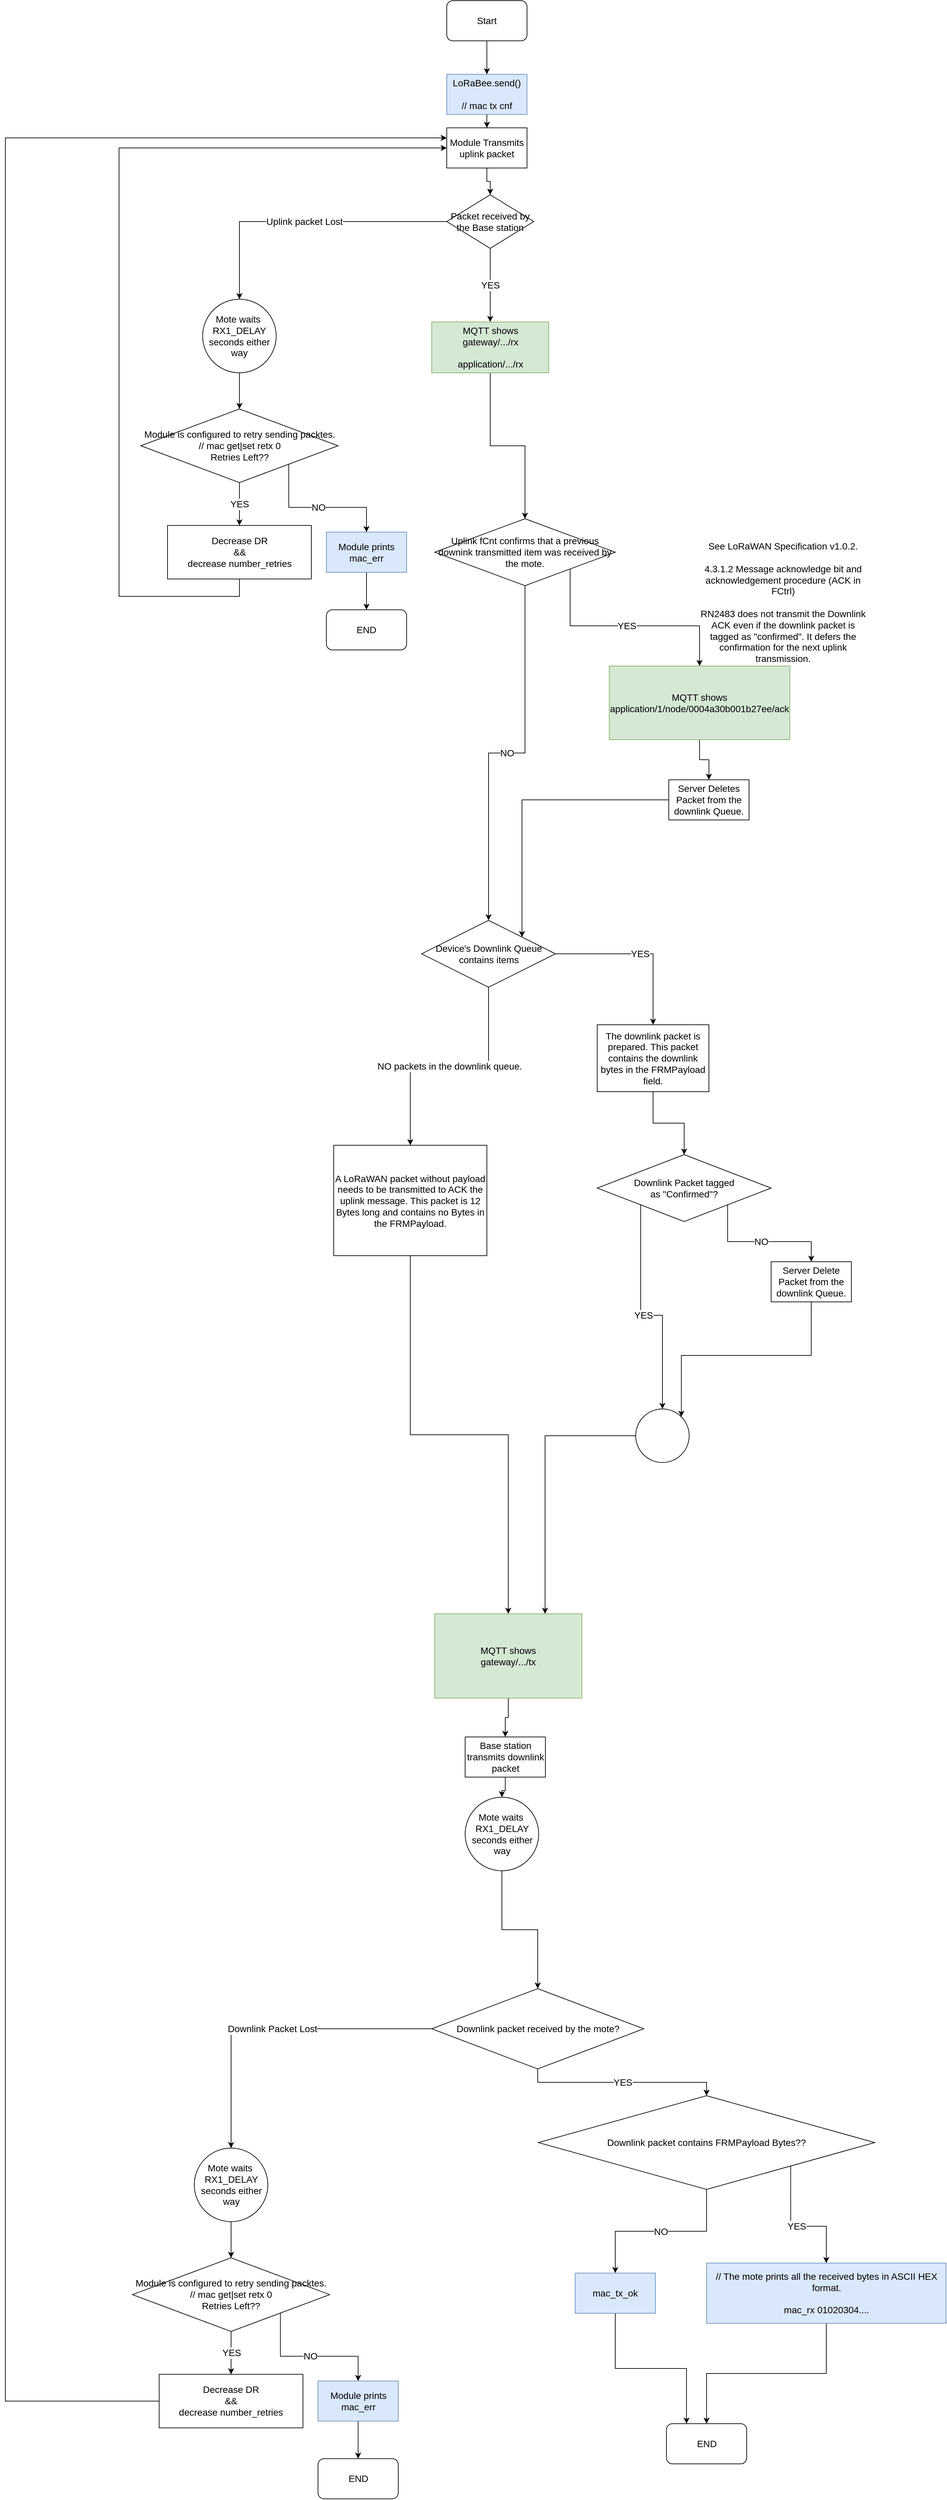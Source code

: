 <mxfile userAgent="Mozilla/5.0 (X11; Linux x86_64) AppleWebKit/537.36 (KHTML, like Gecko) draw.io/8.4.7 Chrome/59.0.307.115 Electron/1.8.3 Safari/537.36" version="8.9.3" editor="www.draw.io" type="device"><diagram id="c0932621-8fc3-770c-b5b0-9da271504e26" name="Page-1"><mxGraphModel dx="1322" dy="1123" grid="1" gridSize="10" guides="1" tooltips="1" connect="1" arrows="1" fold="1" page="0" pageScale="1" pageWidth="1169" pageHeight="827" background="#ffffff" math="0" shadow="0"><root><mxCell id="0"/><mxCell id="1" parent="0"/><mxCell id="17" style="edgeStyle=orthogonalEdgeStyle;rounded=0;html=1;jettySize=auto;orthogonalLoop=1;fontSize=14;" parent="1" source="2" target="16" edge="1"><mxGeometry relative="1" as="geometry"/></mxCell><mxCell id="2" value="LoRaBee.send()&lt;br&gt;&lt;br&gt;// mac tx cnf&lt;br&gt;" style="rounded=0;whiteSpace=wrap;html=1;fontSize=14;align=center;fillColor=#dae8fc;strokeColor=#6c8ebf;" parent="1" vertex="1"><mxGeometry x="410" y="80" width="120" height="60" as="geometry"/></mxCell><mxCell id="8" value="YES" style="edgeStyle=orthogonalEdgeStyle;rounded=0;html=1;jettySize=auto;orthogonalLoop=1;fontSize=14;" parent="1" source="3" target="4" edge="1"><mxGeometry relative="1" as="geometry"/></mxCell><mxCell id="101" value="Uplink packet Lost" style="edgeStyle=orthogonalEdgeStyle;rounded=0;html=1;exitX=0;exitY=0.5;jettySize=auto;orthogonalLoop=1;fontSize=14;" parent="1" source="3" target="100" edge="1"><mxGeometry relative="1" as="geometry"/></mxCell><mxCell id="3" value="Packet received by the Base station" style="rhombus;whiteSpace=wrap;html=1;fontSize=14;align=center;" parent="1" vertex="1"><mxGeometry x="410" y="260" width="130" height="80" as="geometry"/></mxCell><mxCell id="69" style="edgeStyle=orthogonalEdgeStyle;rounded=0;html=1;jettySize=auto;orthogonalLoop=1;fontSize=14;" parent="1" source="4" target="68" edge="1"><mxGeometry relative="1" as="geometry"><mxPoint x="507" y="630" as="sourcePoint"/></mxGeometry></mxCell><mxCell id="4" value="MQTT shows&lt;br&gt;gateway/.../rx&lt;br&gt;&lt;br&gt;application/.../rx&lt;br&gt;" style="rounded=0;whiteSpace=wrap;html=1;fontSize=14;align=center;fillColor=#d5e8d4;strokeColor=#82b366;" parent="1" vertex="1"><mxGeometry x="387.5" y="450" width="175" height="76" as="geometry"/></mxCell><mxCell id="81" value="YES" style="edgeStyle=orthogonalEdgeStyle;rounded=0;html=1;jettySize=auto;orthogonalLoop=1;fontSize=14;" parent="1" source="6" target="80" edge="1"><mxGeometry relative="1" as="geometry"/></mxCell><mxCell id="83" value="NO packets in the downlink queue." style="edgeStyle=orthogonalEdgeStyle;rounded=0;html=1;jettySize=auto;orthogonalLoop=1;fontSize=14;" parent="1" source="6" target="82" edge="1"><mxGeometry relative="1" as="geometry"/></mxCell><mxCell id="6" value="Device's Downlink Queue contains items" style="rhombus;whiteSpace=wrap;html=1;fontSize=14;align=center;" parent="1" vertex="1"><mxGeometry x="372.5" y="1344" width="200" height="100" as="geometry"/></mxCell><mxCell id="37" style="edgeStyle=orthogonalEdgeStyle;rounded=0;html=1;jettySize=auto;orthogonalLoop=1;fontSize=14;" parent="1" source="11" target="27" edge="1"><mxGeometry relative="1" as="geometry"/></mxCell><mxCell id="11" value="MQTT shows&lt;br&gt;gateway/.../tx&lt;br&gt;" style="rounded=0;whiteSpace=wrap;html=1;fontSize=14;align=center;fillColor=#d5e8d4;strokeColor=#82b366;" parent="1" vertex="1"><mxGeometry x="392" y="2380" width="220" height="126" as="geometry"/></mxCell><mxCell id="18" style="edgeStyle=orthogonalEdgeStyle;rounded=0;html=1;jettySize=auto;orthogonalLoop=1;fontSize=14;" parent="1" source="16" target="3" edge="1"><mxGeometry relative="1" as="geometry"/></mxCell><mxCell id="16" value="Module Transmits uplink packet" style="rounded=0;whiteSpace=wrap;html=1;fontSize=14;align=center;fillColor=#ffffff;strokeColor=#000000;" parent="1" vertex="1"><mxGeometry x="410" y="160" width="120" height="60" as="geometry"/></mxCell><mxCell id="54" style="edgeStyle=orthogonalEdgeStyle;rounded=0;html=1;jettySize=auto;orthogonalLoop=1;fontSize=14;" parent="1" source="27" target="30" edge="1"><mxGeometry relative="1" as="geometry"/></mxCell><mxCell id="27" value="Base station transmits downlink packet" style="rounded=0;whiteSpace=wrap;html=1;fontSize=14;align=center;" parent="1" vertex="1"><mxGeometry x="437.5" y="2564" width="120" height="60" as="geometry"/></mxCell><mxCell id="38" value="Downlink Packet Lost" style="edgeStyle=orthogonalEdgeStyle;rounded=0;html=1;exitX=0;exitY=0.5;jettySize=auto;orthogonalLoop=1;fontSize=14;" parent="1" source="28" target="115" edge="1"><mxGeometry relative="1" as="geometry"><mxPoint x="-110" y="3310" as="targetPoint"/></mxGeometry></mxCell><mxCell id="96" value="YES" style="edgeStyle=orthogonalEdgeStyle;rounded=0;html=1;jettySize=auto;orthogonalLoop=1;fontSize=14;" parent="1" source="28" target="91" edge="1"><mxGeometry relative="1" as="geometry"/></mxCell><mxCell id="28" value="Downlink packet received by the mote?" style="rhombus;whiteSpace=wrap;html=1;fontSize=14;align=center;" parent="1" vertex="1"><mxGeometry x="387.5" y="2940" width="317" height="120" as="geometry"/></mxCell><mxCell id="55" style="edgeStyle=orthogonalEdgeStyle;rounded=0;html=1;jettySize=auto;orthogonalLoop=1;fontSize=14;" parent="1" source="30" target="28" edge="1"><mxGeometry relative="1" as="geometry"/></mxCell><mxCell id="30" value="Mote waits&amp;nbsp;&lt;br&gt;RX1_DELAY&lt;br&gt;seconds either way&lt;br&gt;" style="ellipse;whiteSpace=wrap;html=1;aspect=fixed;fontSize=14;align=center;" parent="1" vertex="1"><mxGeometry x="437.5" y="2654" width="110" height="110" as="geometry"/></mxCell><mxCell id="60" value="NO" style="edgeStyle=orthogonalEdgeStyle;rounded=0;html=1;exitX=1;exitY=1;jettySize=auto;orthogonalLoop=1;fontSize=14;" parent="1" source="40" target="59" edge="1"><mxGeometry relative="1" as="geometry"/></mxCell><mxCell id="40" value="Downlink Packet tagged&lt;br&gt;as &quot;Confirmed&quot;?" style="rhombus;whiteSpace=wrap;html=1;fontSize=14;align=center;" parent="1" vertex="1"><mxGeometry x="635" y="1694" width="260" height="100" as="geometry"/></mxCell><mxCell id="47" value="YES" style="edgeStyle=orthogonalEdgeStyle;rounded=0;html=1;exitX=0;exitY=1;jettySize=auto;orthogonalLoop=1;fontSize=14;" parent="1" source="40" target="45" edge="1"><mxGeometry relative="1" as="geometry"><mxPoint x="589" y="1974" as="sourcePoint"/></mxGeometry></mxCell><mxCell id="72" style="edgeStyle=orthogonalEdgeStyle;rounded=0;html=1;jettySize=auto;orthogonalLoop=1;fontSize=14;entryX=1;entryY=0;" parent="1" source="43" target="6" edge="1"><mxGeometry relative="1" as="geometry"><mxPoint x="692" y="1284" as="targetPoint"/></mxGeometry></mxCell><mxCell id="43" value="Server Deletes Packet from the downlink Queue." style="rounded=0;whiteSpace=wrap;html=1;fontSize=14;align=center;" parent="1" vertex="1"><mxGeometry x="742" y="1134" width="120" height="60" as="geometry"/></mxCell><mxCell id="50" style="edgeStyle=orthogonalEdgeStyle;rounded=0;html=1;jettySize=auto;orthogonalLoop=1;fontSize=14;" parent="1" source="44" target="43" edge="1"><mxGeometry relative="1" as="geometry"/></mxCell><mxCell id="44" value="MQTT shows&lt;br&gt;application/1/node/0004a30b001b27ee/ack&lt;br&gt;" style="rounded=0;whiteSpace=wrap;html=1;fontSize=14;align=center;fillColor=#d5e8d4;strokeColor=#82b366;" parent="1" vertex="1"><mxGeometry x="653" y="964" width="270" height="110" as="geometry"/></mxCell><mxCell id="90" style="edgeStyle=orthogonalEdgeStyle;rounded=0;html=1;entryX=0.75;entryY=0;jettySize=auto;orthogonalLoop=1;fontSize=14;" parent="1" source="45" target="11" edge="1"><mxGeometry relative="1" as="geometry"/></mxCell><mxCell id="45" value="" style="ellipse;whiteSpace=wrap;html=1;aspect=fixed;fontSize=14;align=center;" parent="1" vertex="1"><mxGeometry x="692.5" y="2074" width="80" height="80" as="geometry"/></mxCell><mxCell id="61" style="edgeStyle=orthogonalEdgeStyle;rounded=0;html=1;exitX=0.5;exitY=1;entryX=1;entryY=0;jettySize=auto;orthogonalLoop=1;fontSize=14;" parent="1" source="59" target="45" edge="1"><mxGeometry relative="1" as="geometry"/></mxCell><mxCell id="59" value="Server Delete Packet from the downlink Queue." style="rounded=0;whiteSpace=wrap;html=1;fontSize=14;align=center;" parent="1" vertex="1"><mxGeometry x="895" y="1854" width="120" height="60" as="geometry"/></mxCell><mxCell id="70" value="NO" style="edgeStyle=orthogonalEdgeStyle;rounded=0;html=1;jettySize=auto;orthogonalLoop=1;fontSize=14;" parent="1" source="68" target="6" edge="1"><mxGeometry relative="1" as="geometry"/></mxCell><mxCell id="71" value="YES" style="edgeStyle=orthogonalEdgeStyle;rounded=0;html=1;exitX=1;exitY=1;jettySize=auto;orthogonalLoop=1;fontSize=14;" parent="1" source="68" target="44" edge="1"><mxGeometry relative="1" as="geometry"/></mxCell><mxCell id="68" value="Uplink fCnt confirms that a previous downink transmitted item was received by the mote." style="rhombus;whiteSpace=wrap;html=1;fontSize=14;align=center;" parent="1" vertex="1"><mxGeometry x="392" y="744" width="270" height="100" as="geometry"/></mxCell><mxCell id="73" value="See LoRaWAN Specification v1.0.2.&lt;br&gt;&lt;span&gt;&lt;br&gt;4.3.1.2 Message acknowledge bit and acknowledgement procedure (ACK in FCtrl)&lt;br&gt;&lt;br&gt;RN2483 does not transmit the Downlink ACK even if the downlink packet is tagged as &quot;confirmed&quot;. It defers the confirmation for the next uplink transmission.&lt;br&gt;&lt;/span&gt;" style="text;html=1;strokeColor=none;fillColor=none;align=center;verticalAlign=middle;whiteSpace=wrap;rounded=0;fontSize=14;" parent="1" vertex="1"><mxGeometry x="788" y="774" width="250" height="190" as="geometry"/></mxCell><mxCell id="76" style="edgeStyle=orthogonalEdgeStyle;rounded=0;html=1;jettySize=auto;orthogonalLoop=1;fontSize=14;" parent="1" source="75" target="2" edge="1"><mxGeometry relative="1" as="geometry"/></mxCell><mxCell id="75" value="Start" style="rounded=1;whiteSpace=wrap;html=1;fontSize=14;align=center;" parent="1" vertex="1"><mxGeometry x="410" y="-30" width="120" height="60" as="geometry"/></mxCell><mxCell id="104" value="YES" style="edgeStyle=orthogonalEdgeStyle;rounded=0;html=1;jettySize=auto;orthogonalLoop=1;fontSize=14;" parent="1" source="77" target="103" edge="1"><mxGeometry relative="1" as="geometry"/></mxCell><mxCell id="109" value="NO" style="edgeStyle=orthogonalEdgeStyle;rounded=0;html=1;exitX=1;exitY=1;jettySize=auto;orthogonalLoop=1;fontSize=14;" parent="1" source="77" target="106" edge="1"><mxGeometry relative="1" as="geometry"/></mxCell><mxCell id="77" value="Module is configured to retry sending packtes.&lt;br&gt;// mac get|set retx 0&lt;br&gt;Retries Left??&lt;br&gt;" style="rhombus;whiteSpace=wrap;html=1;fontSize=14;align=center;" parent="1" vertex="1"><mxGeometry x="-47.5" y="580" width="295" height="110" as="geometry"/></mxCell><mxCell id="88" style="edgeStyle=orthogonalEdgeStyle;rounded=0;html=1;jettySize=auto;orthogonalLoop=1;fontSize=14;" parent="1" source="80" target="40" edge="1"><mxGeometry relative="1" as="geometry"/></mxCell><mxCell id="80" value="The downlink packet is prepared. This packet contains the downlink bytes in the FRMPayload field." style="rounded=0;whiteSpace=wrap;html=1;fontSize=14;align=center;" parent="1" vertex="1"><mxGeometry x="635" y="1500" width="167" height="100" as="geometry"/></mxCell><mxCell id="84" style="edgeStyle=orthogonalEdgeStyle;rounded=0;html=1;jettySize=auto;orthogonalLoop=1;fontSize=14;" parent="1" source="82" target="11" edge="1"><mxGeometry relative="1" as="geometry"/></mxCell><mxCell id="82" value="A LoRaWAN packet without payload needs to be transmitted to ACK the uplink message. This packet is 12 Bytes long and contains no Bytes in the FRMPayload." style="rounded=0;whiteSpace=wrap;html=1;fontSize=14;align=center;" parent="1" vertex="1"><mxGeometry x="241" y="1680" width="229" height="165" as="geometry"/></mxCell><mxCell id="94" value="NO" style="edgeStyle=orthogonalEdgeStyle;rounded=0;html=1;jettySize=auto;orthogonalLoop=1;fontSize=14;" parent="1" source="91" target="92" edge="1"><mxGeometry relative="1" as="geometry"/></mxCell><mxCell id="95" value="YES" style="edgeStyle=orthogonalEdgeStyle;rounded=0;html=1;exitX=1;exitY=1;jettySize=auto;orthogonalLoop=1;fontSize=14;" parent="1" source="91" target="93" edge="1"><mxGeometry relative="1" as="geometry"/></mxCell><mxCell id="91" value="Downlink packet contains FRMPayload Bytes??" style="rhombus;whiteSpace=wrap;html=1;fontSize=14;align=center;" parent="1" vertex="1"><mxGeometry x="547" y="3100" width="503" height="140" as="geometry"/></mxCell><mxCell id="99" style="edgeStyle=orthogonalEdgeStyle;rounded=0;html=1;jettySize=auto;orthogonalLoop=1;fontSize=14;entryX=0.25;entryY=0;exitX=0.5;exitY=1;" parent="1" source="92" target="97" edge="1"><mxGeometry relative="1" as="geometry"/></mxCell><mxCell id="92" value="mac_tx_ok" style="rounded=0;whiteSpace=wrap;html=1;fontSize=14;align=center;fillColor=#dae8fc;strokeColor=#6c8ebf;" parent="1" vertex="1"><mxGeometry x="602" y="3365" width="120" height="60" as="geometry"/></mxCell><mxCell id="98" style="edgeStyle=orthogonalEdgeStyle;rounded=0;html=1;jettySize=auto;orthogonalLoop=1;fontSize=14;exitX=0.5;exitY=1;" parent="1" source="93" target="97" edge="1"><mxGeometry relative="1" as="geometry"/></mxCell><mxCell id="93" value="// The mote prints all the received bytes in ASCII HEX format.&lt;br&gt;&lt;br&gt;mac_rx 01020304...." style="rounded=0;whiteSpace=wrap;html=1;fontSize=14;align=center;fillColor=#dae8fc;strokeColor=#6c8ebf;" parent="1" vertex="1"><mxGeometry x="798.5" y="3350" width="358" height="90" as="geometry"/></mxCell><mxCell id="97" value="END" style="rounded=1;whiteSpace=wrap;html=1;fontSize=14;align=center;" parent="1" vertex="1"><mxGeometry x="738.5" y="3590" width="120" height="60" as="geometry"/></mxCell><mxCell id="102" style="edgeStyle=orthogonalEdgeStyle;rounded=0;html=1;jettySize=auto;orthogonalLoop=1;fontSize=14;" parent="1" source="100" target="77" edge="1"><mxGeometry relative="1" as="geometry"/></mxCell><mxCell id="100" value="Mote waits&amp;nbsp;&lt;br&gt;RX1_DELAY&lt;br&gt;seconds either way&lt;br&gt;" style="ellipse;whiteSpace=wrap;html=1;aspect=fixed;fontSize=14;align=center;" parent="1" vertex="1"><mxGeometry x="45" y="416" width="110" height="110" as="geometry"/></mxCell><mxCell id="105" style="edgeStyle=orthogonalEdgeStyle;rounded=0;html=1;exitX=0.5;exitY=1;entryX=0;entryY=0.5;jettySize=auto;orthogonalLoop=1;fontSize=14;" parent="1" source="103" target="16" edge="1"><mxGeometry relative="1" as="geometry"><Array as="points"><mxPoint x="100" y="860"/><mxPoint x="-80" y="860"/><mxPoint x="-80" y="190"/></Array></mxGeometry></mxCell><mxCell id="103" value="Decrease DR&lt;br&gt;&amp;amp;&amp;amp;&lt;br&gt;decrease number_retries&lt;br&gt;" style="rounded=0;whiteSpace=wrap;html=1;fontSize=14;align=center;" parent="1" vertex="1"><mxGeometry x="-7.5" y="754" width="215" height="80" as="geometry"/></mxCell><mxCell id="110" style="edgeStyle=orthogonalEdgeStyle;rounded=0;html=1;jettySize=auto;orthogonalLoop=1;fontSize=14;" parent="1" source="106" target="108" edge="1"><mxGeometry relative="1" as="geometry"/></mxCell><mxCell id="106" value="Module prints&lt;br&gt;mac_err&lt;br&gt;" style="rounded=0;whiteSpace=wrap;html=1;fontSize=14;align=center;fillColor=#dae8fc;strokeColor=#6c8ebf;" parent="1" vertex="1"><mxGeometry x="230" y="764" width="120" height="60" as="geometry"/></mxCell><mxCell id="108" value="END" style="rounded=1;whiteSpace=wrap;html=1;fontSize=14;align=center;" parent="1" vertex="1"><mxGeometry x="230" y="880" width="120" height="60" as="geometry"/></mxCell><mxCell id="111" value="YES" style="edgeStyle=orthogonalEdgeStyle;rounded=0;html=1;jettySize=auto;orthogonalLoop=1;fontSize=14;" parent="1" source="113" target="116" edge="1"><mxGeometry relative="1" as="geometry"/></mxCell><mxCell id="112" value="NO" style="edgeStyle=orthogonalEdgeStyle;rounded=0;html=1;exitX=1;exitY=1;jettySize=auto;orthogonalLoop=1;fontSize=14;" parent="1" source="113" target="118" edge="1"><mxGeometry relative="1" as="geometry"/></mxCell><mxCell id="113" value="Module is configured to retry sending packtes.&lt;br&gt;// mac get|set retx 0&lt;br&gt;Retries Left??&lt;br&gt;" style="rhombus;whiteSpace=wrap;html=1;fontSize=14;align=center;" parent="1" vertex="1"><mxGeometry x="-60" y="3342.206" width="295" height="110" as="geometry"/></mxCell><mxCell id="114" style="edgeStyle=orthogonalEdgeStyle;rounded=0;html=1;jettySize=auto;orthogonalLoop=1;fontSize=14;" parent="1" source="115" target="113" edge="1"><mxGeometry relative="1" as="geometry"/></mxCell><mxCell id="115" value="Mote waits&amp;nbsp;&lt;br&gt;RX1_DELAY&lt;br&gt;seconds either way&lt;br&gt;" style="ellipse;whiteSpace=wrap;html=1;aspect=fixed;fontSize=14;align=center;" parent="1" vertex="1"><mxGeometry x="32.5" y="3178.206" width="110" height="110" as="geometry"/></mxCell><mxCell id="120" style="edgeStyle=orthogonalEdgeStyle;rounded=0;html=1;exitX=0;exitY=0.5;entryX=0;entryY=0.25;jettySize=auto;orthogonalLoop=1;fontSize=14;" parent="1" source="116" target="16" edge="1"><mxGeometry relative="1" as="geometry"><Array as="points"><mxPoint x="-250" y="3557"/><mxPoint x="-250" y="175"/></Array></mxGeometry></mxCell><mxCell id="116" value="Decrease DR&lt;br&gt;&amp;amp;&amp;amp;&lt;br&gt;decrease number_retries&lt;br&gt;" style="rounded=0;whiteSpace=wrap;html=1;fontSize=14;align=center;" parent="1" vertex="1"><mxGeometry x="-20" y="3516.206" width="215" height="80" as="geometry"/></mxCell><mxCell id="117" style="edgeStyle=orthogonalEdgeStyle;rounded=0;html=1;jettySize=auto;orthogonalLoop=1;fontSize=14;" parent="1" source="118" target="119" edge="1"><mxGeometry relative="1" as="geometry"/></mxCell><mxCell id="118" value="Module prints&lt;br&gt;mac_err&lt;br&gt;" style="rounded=0;whiteSpace=wrap;html=1;fontSize=14;align=center;fillColor=#dae8fc;strokeColor=#6c8ebf;" parent="1" vertex="1"><mxGeometry x="217.5" y="3526.206" width="120" height="60" as="geometry"/></mxCell><mxCell id="119" value="END" style="rounded=1;whiteSpace=wrap;html=1;fontSize=14;align=center;" parent="1" vertex="1"><mxGeometry x="217.5" y="3642.206" width="120" height="60" as="geometry"/></mxCell></root></mxGraphModel></diagram></mxfile>